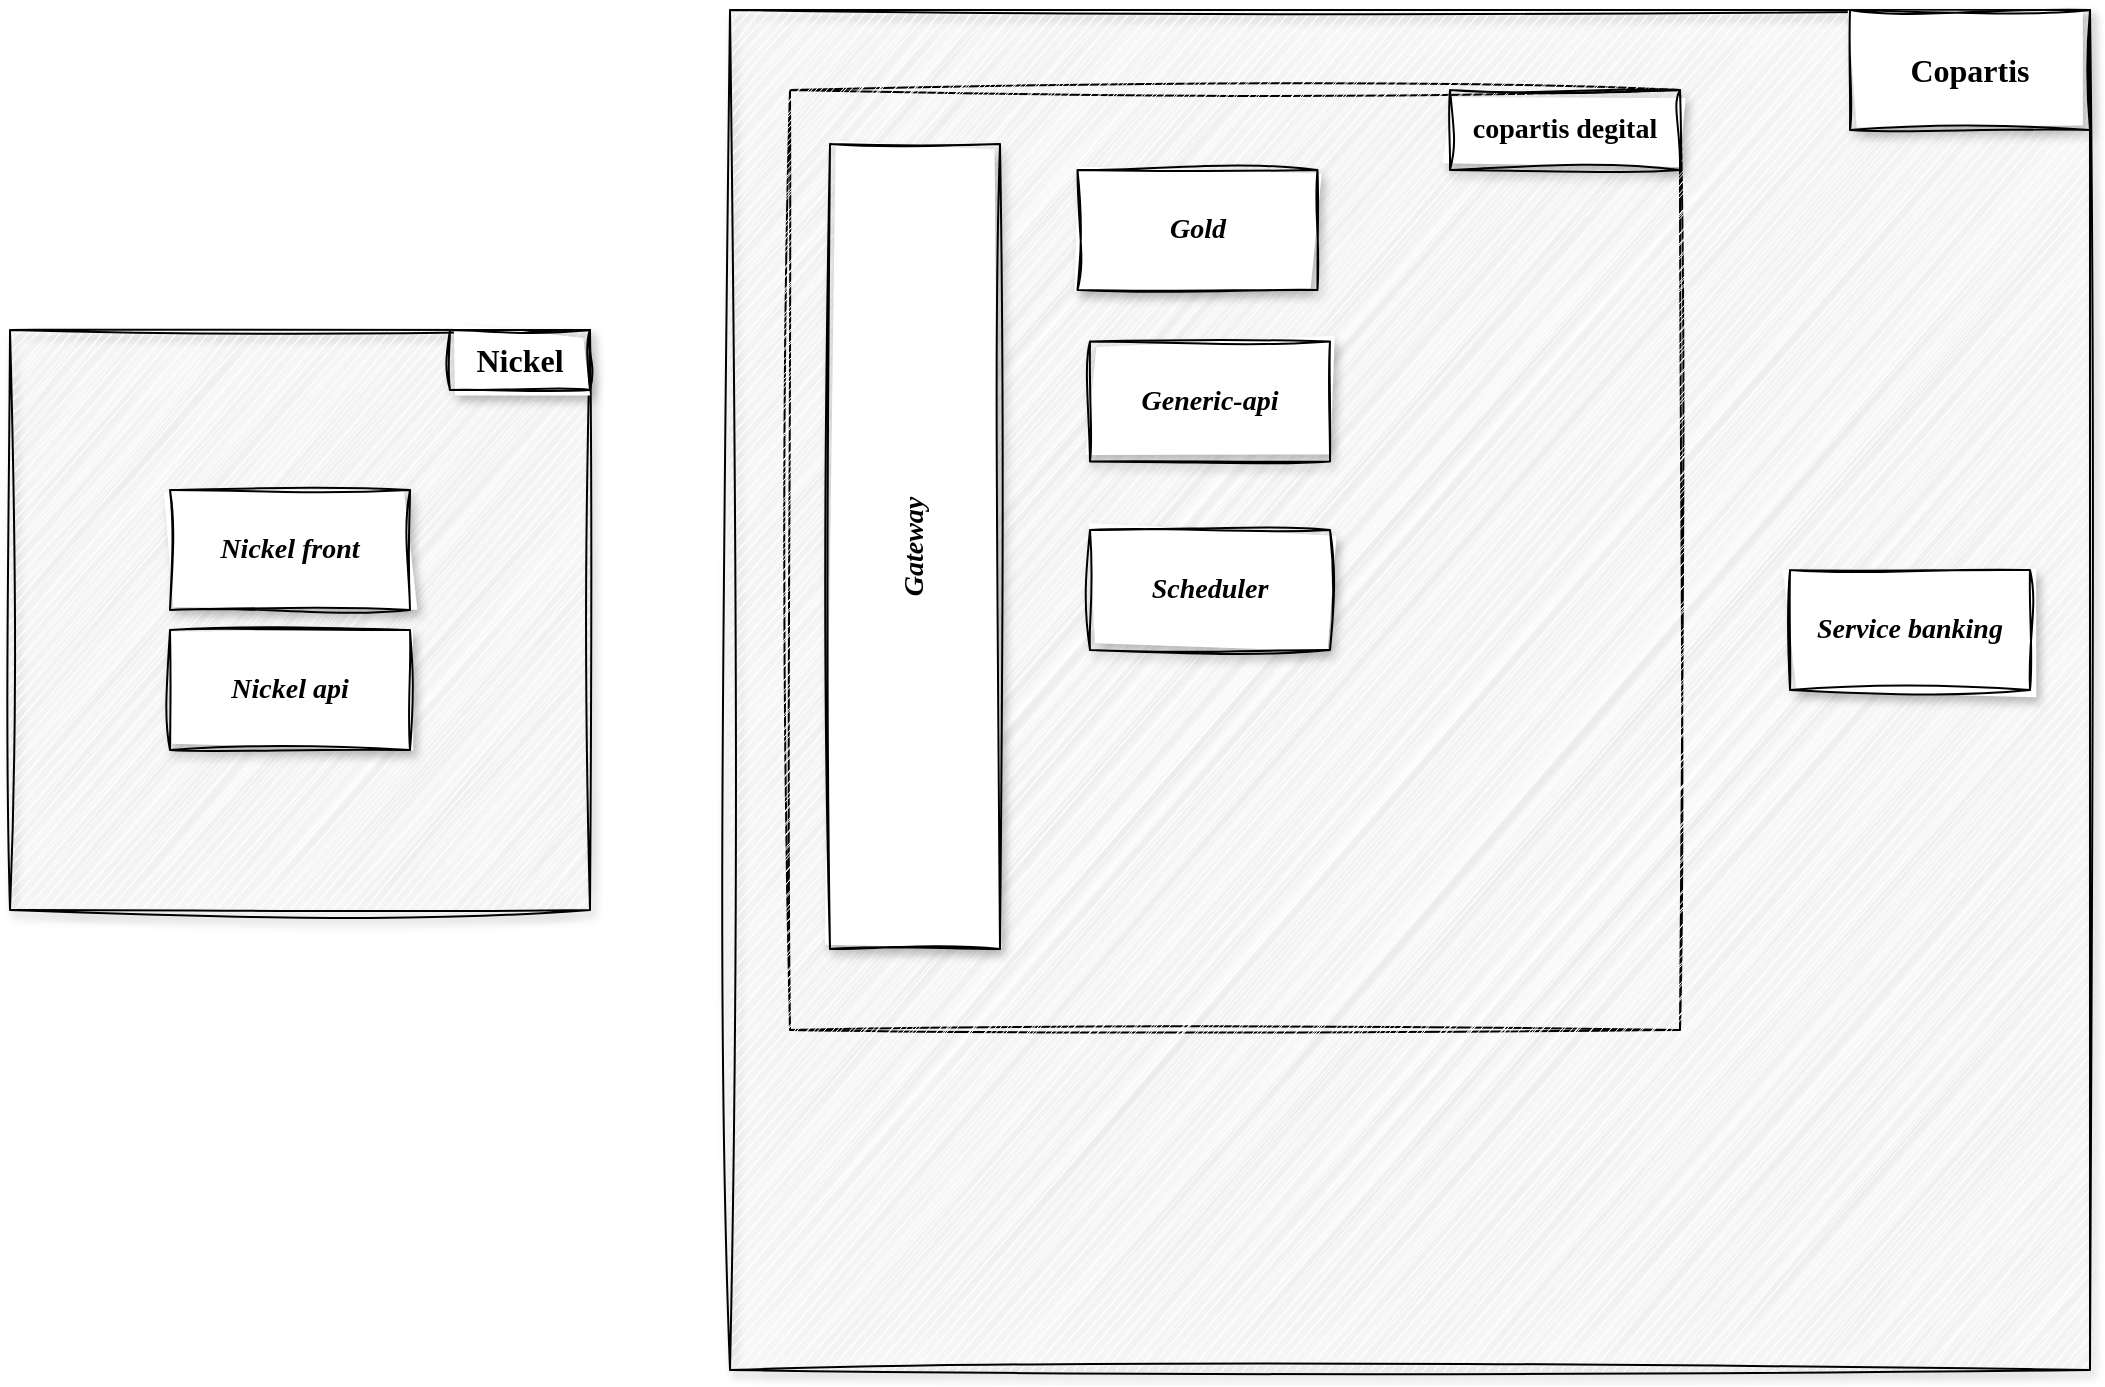 <mxfile version="24.6.5" type="github">
  <diagram name="Page-1" id="7YZcLorAfcX39gXjKovJ">
    <mxGraphModel dx="2074" dy="686" grid="1" gridSize="10" guides="1" tooltips="1" connect="1" arrows="1" fold="1" page="1" pageScale="1" pageWidth="827" pageHeight="1169" math="0" shadow="0">
      <root>
        <mxCell id="0" />
        <mxCell id="1" parent="0" />
        <mxCell id="uB_PgY6Xo_SekGeZMfou-15" value="" style="rounded=0;whiteSpace=wrap;html=1;fillStyle=hatch;sketch=1;curveFitting=1;jiggle=2;shadow=0;" vertex="1" parent="1">
          <mxGeometry x="450" y="260" width="445" height="470" as="geometry" />
        </mxCell>
        <mxCell id="uB_PgY6Xo_SekGeZMfou-1" value="" style="whiteSpace=wrap;html=1;aspect=fixed;rounded=0;glass=0;textShadow=0;labelBorderColor=none;fillStyle=hatch;gradientColor=none;gradientDirection=radial;sketch=1;curveFitting=1;jiggle=2;shadow=1;" vertex="1" parent="1">
          <mxGeometry x="60" y="380" width="290" height="290" as="geometry" />
        </mxCell>
        <mxCell id="uB_PgY6Xo_SekGeZMfou-2" value="" style="whiteSpace=wrap;html=1;aspect=fixed;rounded=0;glass=0;textShadow=0;fillStyle=hatch;shadow=1;sketch=1;curveFitting=1;jiggle=2;" vertex="1" parent="1">
          <mxGeometry x="420" y="220" width="680" height="680" as="geometry" />
        </mxCell>
        <mxCell id="uB_PgY6Xo_SekGeZMfou-7" value="&lt;font size=&quot;1&quot; face=&quot;Comic Sans MS&quot;&gt;&lt;b style=&quot;font-size: 16px;&quot;&gt;Copartis&lt;/b&gt;&lt;/font&gt;" style="rounded=0;whiteSpace=wrap;html=1;fillStyle=auto;shadow=1;sketch=1;curveFitting=1;jiggle=2;" vertex="1" parent="1">
          <mxGeometry x="980" y="220" width="120" height="60" as="geometry" />
        </mxCell>
        <mxCell id="uB_PgY6Xo_SekGeZMfou-8" value="&lt;font style=&quot;font-size: 16px;&quot; face=&quot;Comic Sans MS&quot;&gt;&lt;b&gt;Nickel&lt;/b&gt;&lt;/font&gt;" style="rounded=0;whiteSpace=wrap;html=1;fillStyle=auto;sketch=1;curveFitting=1;jiggle=2;shadow=1;" vertex="1" parent="1">
          <mxGeometry x="280" y="380" width="70" height="30" as="geometry" />
        </mxCell>
        <mxCell id="uB_PgY6Xo_SekGeZMfou-9" value="&lt;font style=&quot;font-size: 14px;&quot; face=&quot;Comic Sans MS&quot;&gt;&lt;i&gt;&lt;b&gt;Nickel front&lt;/b&gt;&lt;/i&gt;&lt;/font&gt;" style="rounded=0;whiteSpace=wrap;html=1;shadow=1;sketch=1;curveFitting=1;jiggle=2;" vertex="1" parent="1">
          <mxGeometry x="140" y="460" width="120" height="60" as="geometry" />
        </mxCell>
        <mxCell id="uB_PgY6Xo_SekGeZMfou-10" value="&lt;b&gt;&lt;font face=&quot;Comic Sans MS&quot; style=&quot;font-size: 14px;&quot;&gt;&lt;i&gt;Nickel api&lt;/i&gt;&lt;/font&gt;&lt;/b&gt;" style="rounded=0;whiteSpace=wrap;html=1;sketch=1;curveFitting=1;jiggle=2;shadow=1;" vertex="1" parent="1">
          <mxGeometry x="140" y="530" width="120" height="60" as="geometry" />
        </mxCell>
        <mxCell id="uB_PgY6Xo_SekGeZMfou-11" value="&lt;font style=&quot;font-size: 14px;&quot; face=&quot;Comic Sans MS&quot;&gt;&lt;b&gt;&lt;i&gt;Gateway&lt;/i&gt;&lt;/b&gt;&lt;/font&gt;" style="rounded=0;whiteSpace=wrap;html=1;rotation=-90;sketch=1;curveFitting=1;jiggle=2;shadow=1;" vertex="1" parent="1">
          <mxGeometry x="311.25" y="445.75" width="402.5" height="85" as="geometry" />
        </mxCell>
        <mxCell id="uB_PgY6Xo_SekGeZMfou-13" value="&lt;font size=&quot;1&quot; face=&quot;Comic Sans MS&quot;&gt;&lt;b&gt;&lt;i style=&quot;font-size: 14px;&quot;&gt;Gold&lt;/i&gt;&lt;/b&gt;&lt;/font&gt;" style="rounded=0;whiteSpace=wrap;html=1;sketch=1;curveFitting=1;jiggle=2;shadow=1;" vertex="1" parent="1">
          <mxGeometry x="593.75" y="300" width="120" height="60" as="geometry" />
        </mxCell>
        <mxCell id="uB_PgY6Xo_SekGeZMfou-14" value="&lt;font size=&quot;1&quot; face=&quot;Comic Sans MS&quot;&gt;&lt;b&gt;&lt;i style=&quot;font-size: 14px;&quot;&gt;Generic-api&lt;/i&gt;&lt;/b&gt;&lt;/font&gt;" style="rounded=0;whiteSpace=wrap;html=1;sketch=1;curveFitting=1;jiggle=2;shadow=1;" vertex="1" parent="1">
          <mxGeometry x="600" y="385.75" width="120" height="60" as="geometry" />
        </mxCell>
        <mxCell id="uB_PgY6Xo_SekGeZMfou-16" value="&lt;b&gt;&lt;font face=&quot;Comic Sans MS&quot; style=&quot;font-size: 14px;&quot;&gt;copartis degital&lt;/font&gt;&lt;/b&gt;" style="rounded=0;whiteSpace=wrap;html=1;sketch=1;curveFitting=1;jiggle=2;shadow=1;fillStyle=auto;" vertex="1" parent="1">
          <mxGeometry x="780" y="260" width="115" height="40" as="geometry" />
        </mxCell>
        <mxCell id="uB_PgY6Xo_SekGeZMfou-17" value="&lt;b&gt;&lt;i&gt;&lt;font face=&quot;Comic Sans MS&quot; style=&quot;font-size: 14px;&quot;&gt;Service banking&lt;/font&gt;&lt;/i&gt;&lt;/b&gt;" style="rounded=0;whiteSpace=wrap;html=1;sketch=1;curveFitting=1;jiggle=2;shadow=1;" vertex="1" parent="1">
          <mxGeometry x="950" y="500" width="120" height="60" as="geometry" />
        </mxCell>
        <mxCell id="uB_PgY6Xo_SekGeZMfou-18" value="&lt;font face=&quot;Comic Sans MS&quot; style=&quot;font-size: 14px;&quot;&gt;&lt;i&gt;&lt;b&gt;Scheduler&lt;/b&gt;&lt;/i&gt;&lt;/font&gt;" style="rounded=0;whiteSpace=wrap;html=1;sketch=1;curveFitting=1;jiggle=2;shadow=1;" vertex="1" parent="1">
          <mxGeometry x="600" y="480" width="120" height="60" as="geometry" />
        </mxCell>
      </root>
    </mxGraphModel>
  </diagram>
</mxfile>
